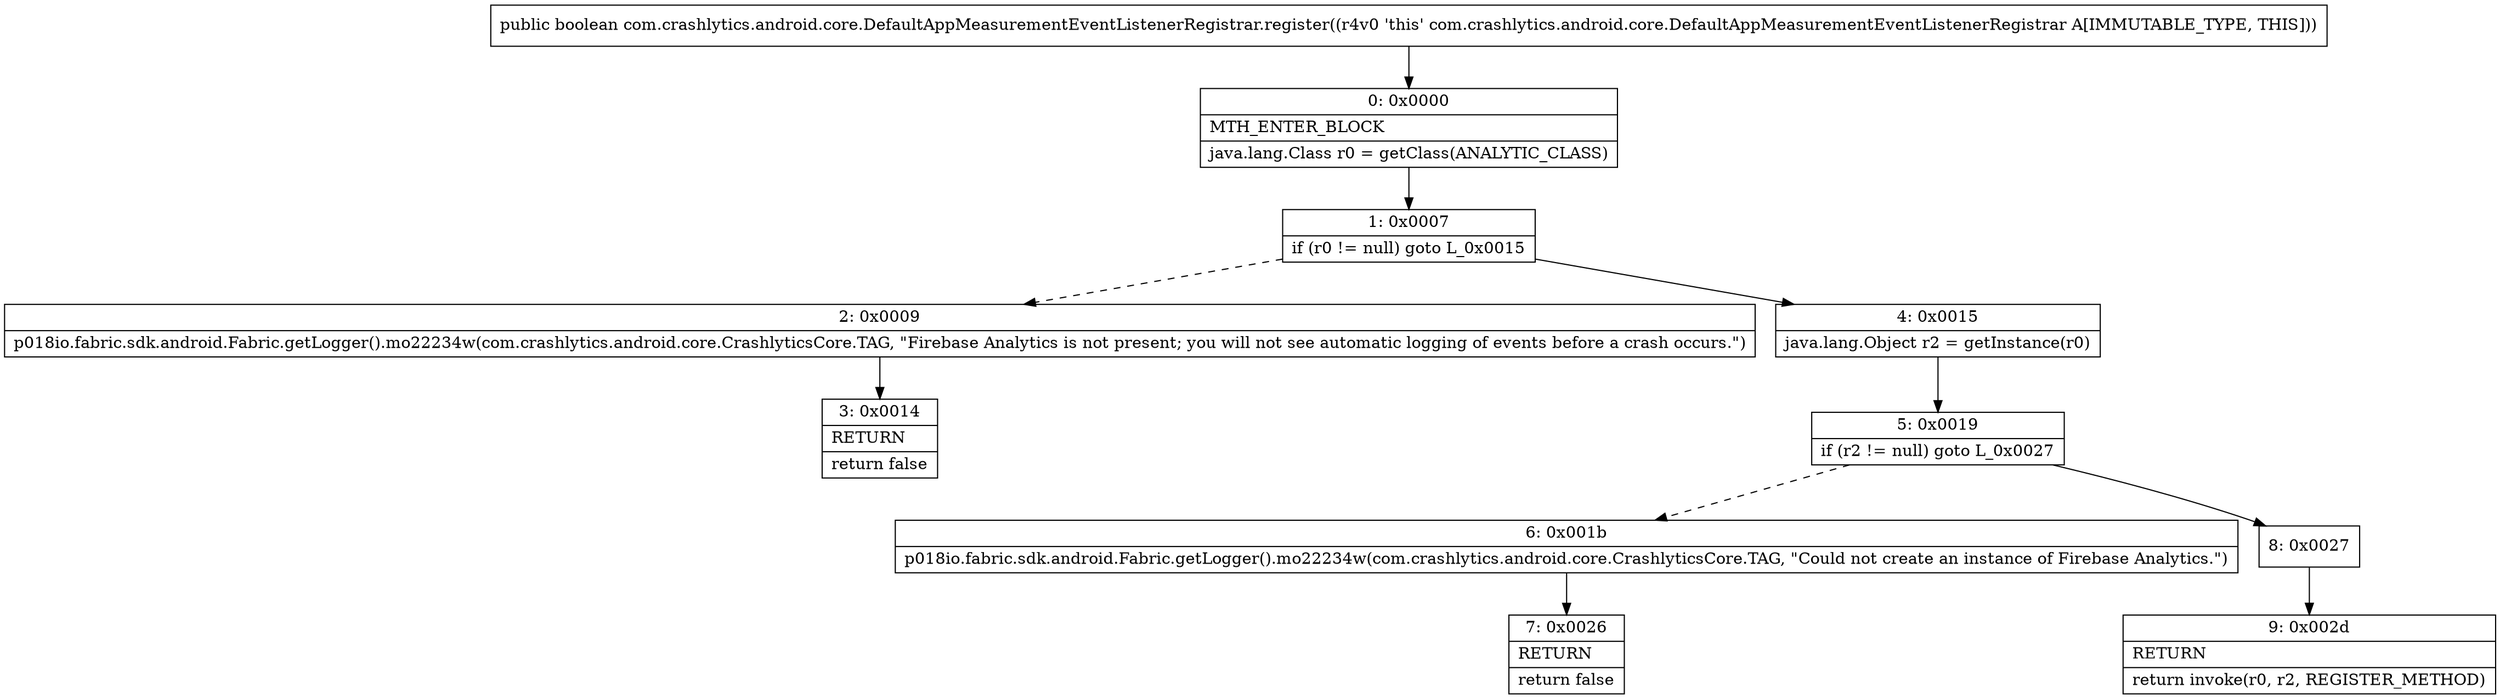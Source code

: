 digraph "CFG forcom.crashlytics.android.core.DefaultAppMeasurementEventListenerRegistrar.register()Z" {
Node_0 [shape=record,label="{0\:\ 0x0000|MTH_ENTER_BLOCK\l|java.lang.Class r0 = getClass(ANALYTIC_CLASS)\l}"];
Node_1 [shape=record,label="{1\:\ 0x0007|if (r0 != null) goto L_0x0015\l}"];
Node_2 [shape=record,label="{2\:\ 0x0009|p018io.fabric.sdk.android.Fabric.getLogger().mo22234w(com.crashlytics.android.core.CrashlyticsCore.TAG, \"Firebase Analytics is not present; you will not see automatic logging of events before a crash occurs.\")\l}"];
Node_3 [shape=record,label="{3\:\ 0x0014|RETURN\l|return false\l}"];
Node_4 [shape=record,label="{4\:\ 0x0015|java.lang.Object r2 = getInstance(r0)\l}"];
Node_5 [shape=record,label="{5\:\ 0x0019|if (r2 != null) goto L_0x0027\l}"];
Node_6 [shape=record,label="{6\:\ 0x001b|p018io.fabric.sdk.android.Fabric.getLogger().mo22234w(com.crashlytics.android.core.CrashlyticsCore.TAG, \"Could not create an instance of Firebase Analytics.\")\l}"];
Node_7 [shape=record,label="{7\:\ 0x0026|RETURN\l|return false\l}"];
Node_8 [shape=record,label="{8\:\ 0x0027}"];
Node_9 [shape=record,label="{9\:\ 0x002d|RETURN\l|return invoke(r0, r2, REGISTER_METHOD)\l}"];
MethodNode[shape=record,label="{public boolean com.crashlytics.android.core.DefaultAppMeasurementEventListenerRegistrar.register((r4v0 'this' com.crashlytics.android.core.DefaultAppMeasurementEventListenerRegistrar A[IMMUTABLE_TYPE, THIS])) }"];
MethodNode -> Node_0;
Node_0 -> Node_1;
Node_1 -> Node_2[style=dashed];
Node_1 -> Node_4;
Node_2 -> Node_3;
Node_4 -> Node_5;
Node_5 -> Node_6[style=dashed];
Node_5 -> Node_8;
Node_6 -> Node_7;
Node_8 -> Node_9;
}

